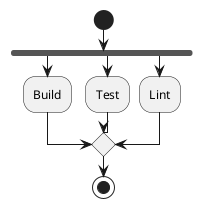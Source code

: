 @startuml build-release-workflow
start
fork
  :Build;
fork again
  :Test;
fork again
  :Lint;
end merge
stop
@enduml
